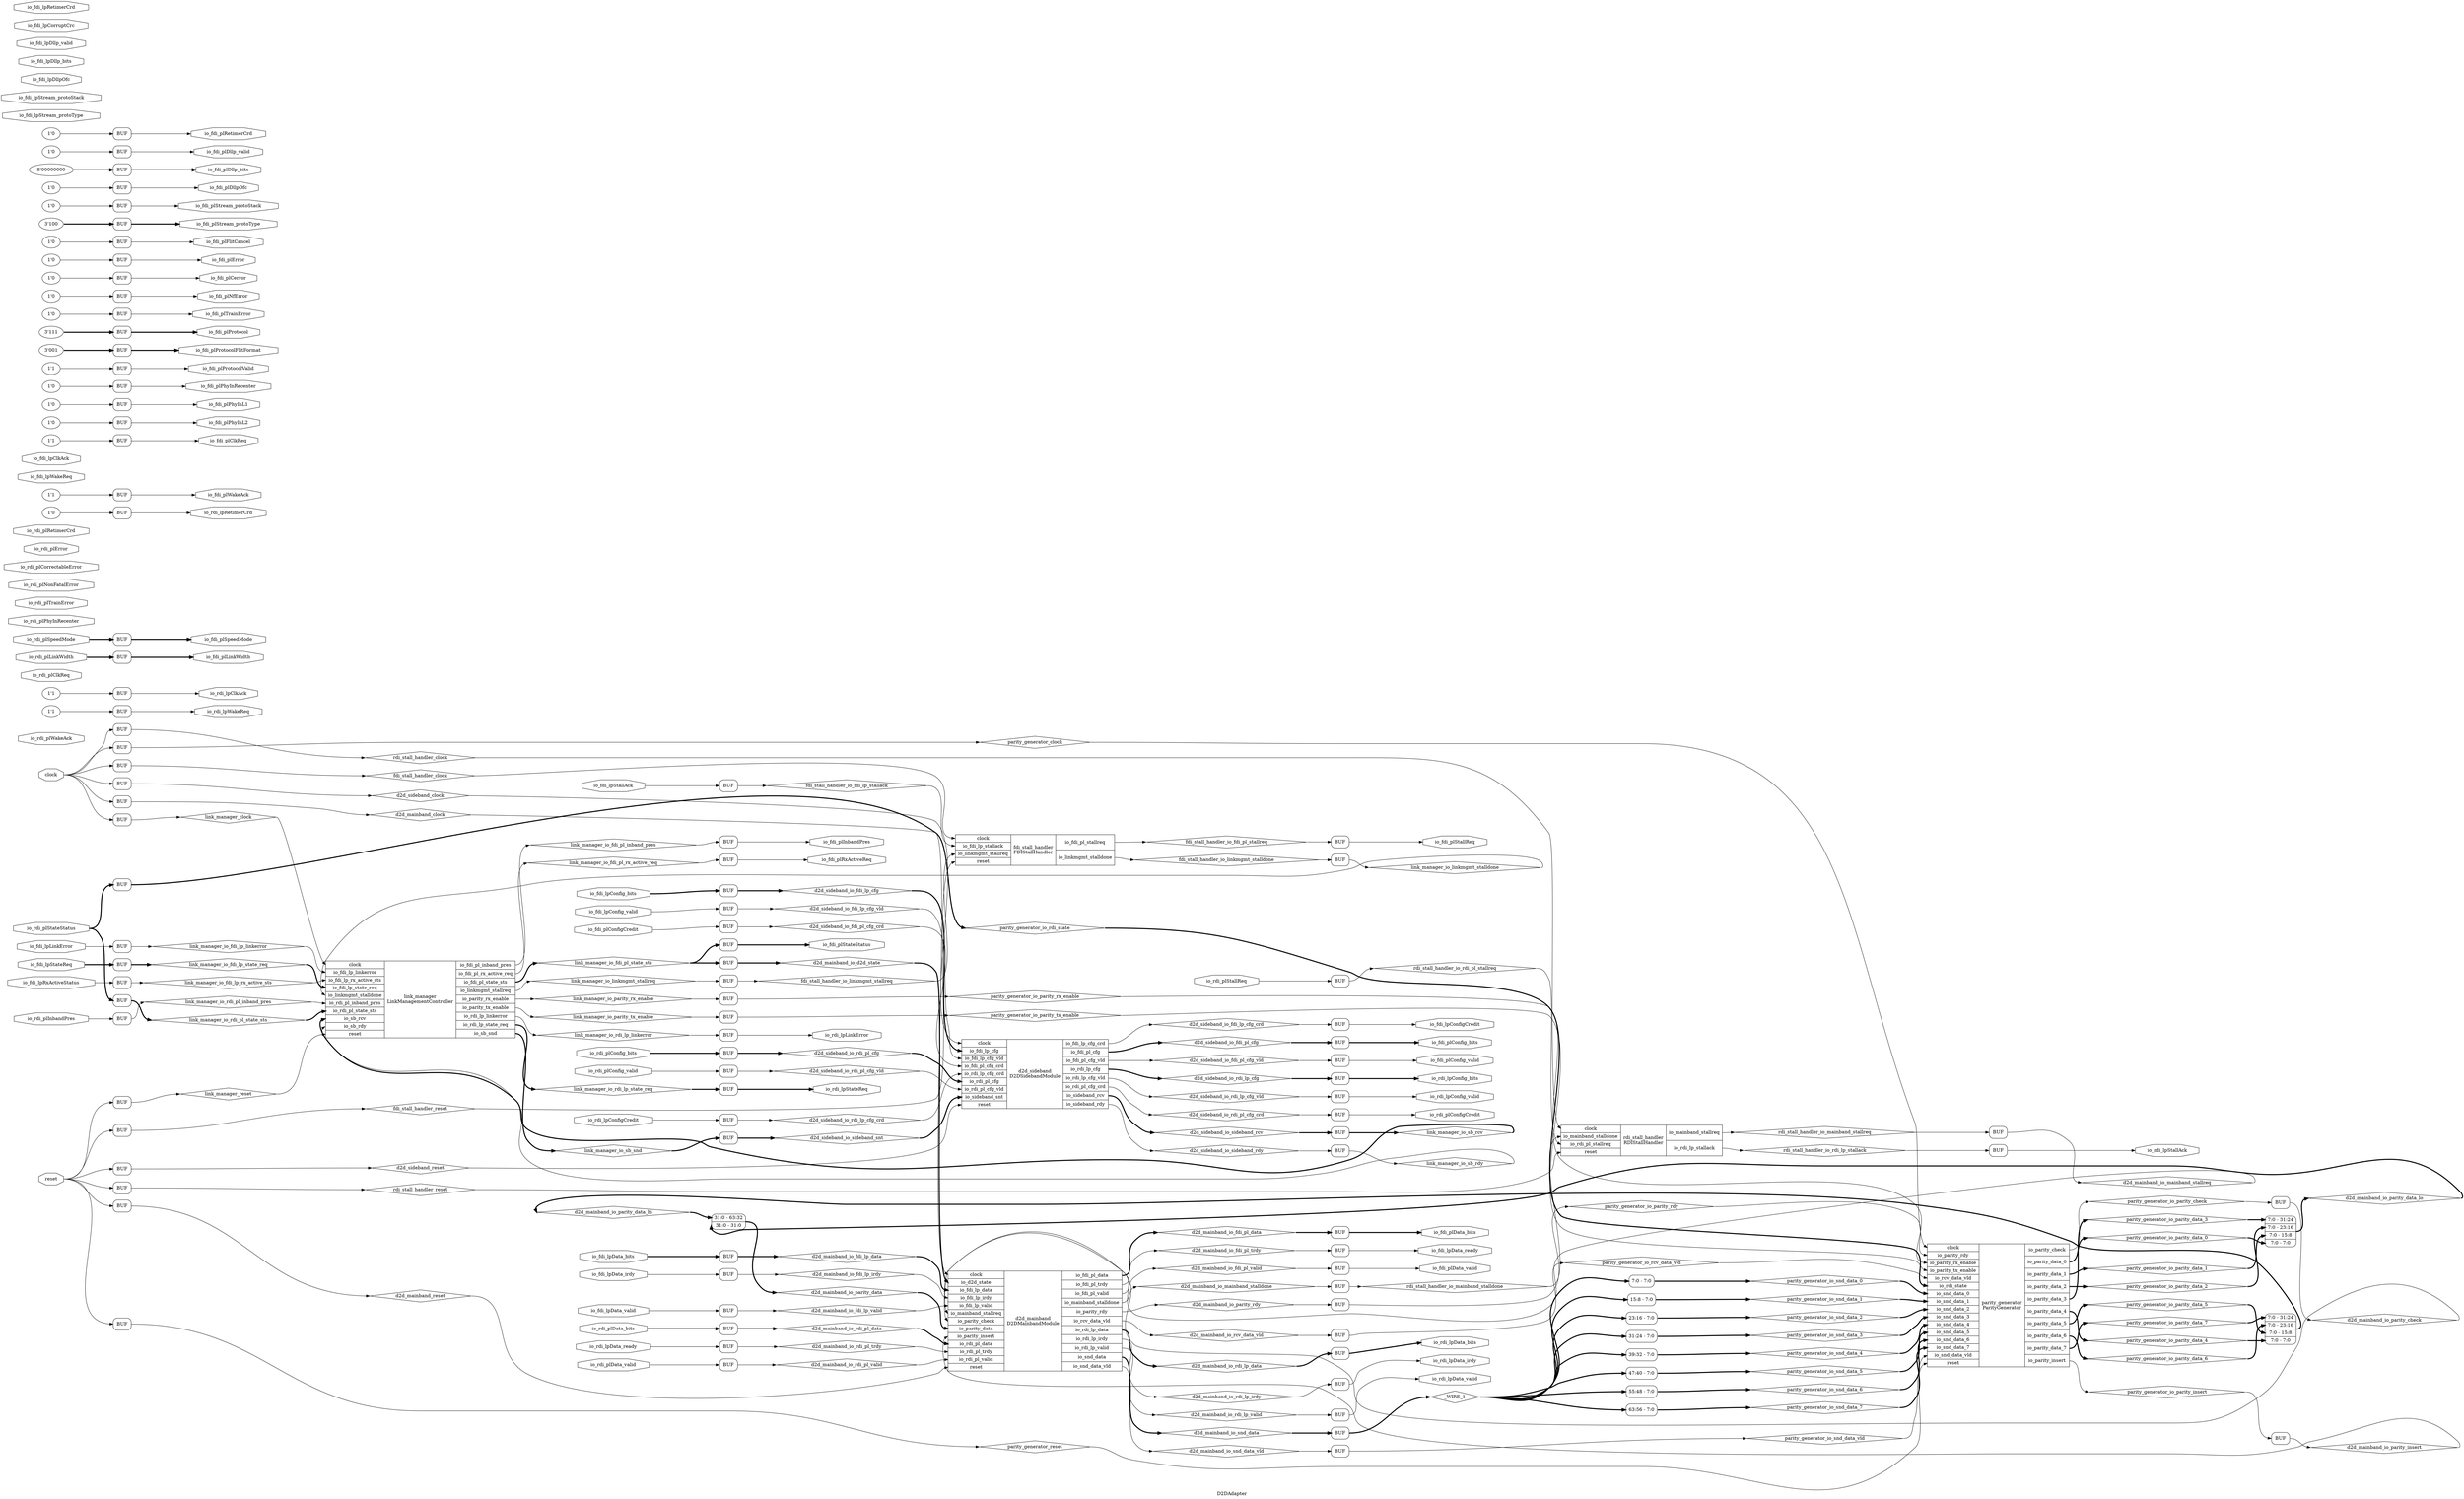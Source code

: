digraph "D2DAdapter" {
label="D2DAdapter";
rankdir="LR";
remincross=true;
n1 [ shape=diamond, label="d2d_mainband_io_parity_data_hi", color="black", fontcolor="black" ];
n2 [ shape=diamond, label="d2d_mainband_io_parity_data_lo", color="black", fontcolor="black" ];
n3 [ shape=diamond, label="_WIRE_1", color="black", fontcolor="black" ];
n4 [ shape=diamond, label="parity_generator_io_parity_tx_enable", color="black", fontcolor="black" ];
n5 [ shape=diamond, label="parity_generator_io_parity_rx_enable", color="black", fontcolor="black" ];
n6 [ shape=diamond, label="parity_generator_io_rdi_state", color="black", fontcolor="black" ];
n7 [ shape=diamond, label="parity_generator_io_parity_rdy", color="black", fontcolor="black" ];
n8 [ shape=diamond, label="parity_generator_io_parity_check", color="black", fontcolor="black" ];
n9 [ shape=diamond, label="parity_generator_io_parity_insert", color="black", fontcolor="black" ];
n10 [ shape=diamond, label="parity_generator_io_parity_data_7", color="black", fontcolor="black" ];
n11 [ shape=diamond, label="parity_generator_io_parity_data_6", color="black", fontcolor="black" ];
n12 [ shape=diamond, label="parity_generator_io_parity_data_5", color="black", fontcolor="black" ];
n13 [ shape=diamond, label="parity_generator_io_parity_data_4", color="black", fontcolor="black" ];
n14 [ shape=diamond, label="parity_generator_io_parity_data_3", color="black", fontcolor="black" ];
n15 [ shape=diamond, label="parity_generator_io_parity_data_2", color="black", fontcolor="black" ];
n16 [ shape=diamond, label="parity_generator_io_parity_data_1", color="black", fontcolor="black" ];
n17 [ shape=diamond, label="parity_generator_io_parity_data_0", color="black", fontcolor="black" ];
n18 [ shape=diamond, label="parity_generator_io_rcv_data_vld", color="black", fontcolor="black" ];
n19 [ shape=diamond, label="parity_generator_io_snd_data_vld", color="black", fontcolor="black" ];
n20 [ shape=diamond, label="parity_generator_io_snd_data_7", color="black", fontcolor="black" ];
n21 [ shape=diamond, label="parity_generator_io_snd_data_6", color="black", fontcolor="black" ];
n22 [ shape=diamond, label="parity_generator_io_snd_data_5", color="black", fontcolor="black" ];
n23 [ shape=diamond, label="parity_generator_io_snd_data_4", color="black", fontcolor="black" ];
n24 [ shape=diamond, label="parity_generator_io_snd_data_3", color="black", fontcolor="black" ];
n25 [ shape=diamond, label="parity_generator_io_snd_data_2", color="black", fontcolor="black" ];
n26 [ shape=diamond, label="parity_generator_io_snd_data_1", color="black", fontcolor="black" ];
n27 [ shape=diamond, label="parity_generator_io_snd_data_0", color="black", fontcolor="black" ];
n28 [ shape=diamond, label="parity_generator_reset", color="black", fontcolor="black" ];
n29 [ shape=diamond, label="parity_generator_clock", color="black", fontcolor="black" ];
n30 [ shape=diamond, label="d2d_mainband_io_parity_check", color="black", fontcolor="black" ];
n31 [ shape=diamond, label="d2d_mainband_io_parity_rdy", color="black", fontcolor="black" ];
n32 [ shape=diamond, label="d2d_mainband_io_parity_data", color="black", fontcolor="black" ];
n33 [ shape=diamond, label="d2d_mainband_io_parity_insert", color="black", fontcolor="black" ];
n34 [ shape=diamond, label="d2d_mainband_io_rcv_data_vld", color="black", fontcolor="black" ];
n35 [ shape=diamond, label="d2d_mainband_io_snd_data_vld", color="black", fontcolor="black" ];
n36 [ shape=diamond, label="d2d_mainband_io_snd_data", color="black", fontcolor="black" ];
n37 [ shape=diamond, label="d2d_mainband_io_mainband_stalldone", color="black", fontcolor="black" ];
n38 [ shape=diamond, label="d2d_mainband_io_mainband_stallreq", color="black", fontcolor="black" ];
n39 [ shape=diamond, label="d2d_mainband_io_d2d_state", color="black", fontcolor="black" ];
n40 [ shape=diamond, label="d2d_mainband_io_rdi_pl_data", color="black", fontcolor="black" ];
n41 [ shape=diamond, label="d2d_mainband_io_rdi_pl_valid", color="black", fontcolor="black" ];
n42 [ shape=diamond, label="d2d_mainband_io_rdi_pl_trdy", color="black", fontcolor="black" ];
n43 [ shape=diamond, label="d2d_mainband_io_rdi_lp_data", color="black", fontcolor="black" ];
n44 [ shape=diamond, label="d2d_mainband_io_rdi_lp_valid", color="black", fontcolor="black" ];
n45 [ shape=diamond, label="d2d_mainband_io_rdi_lp_irdy", color="black", fontcolor="black" ];
n46 [ shape=diamond, label="d2d_mainband_io_fdi_pl_data", color="black", fontcolor="black" ];
n47 [ shape=diamond, label="d2d_mainband_io_fdi_pl_valid", color="black", fontcolor="black" ];
n48 [ shape=diamond, label="d2d_mainband_io_fdi_pl_trdy", color="black", fontcolor="black" ];
n49 [ shape=diamond, label="d2d_mainband_io_fdi_lp_data", color="black", fontcolor="black" ];
n50 [ shape=diamond, label="d2d_mainband_io_fdi_lp_valid", color="black", fontcolor="black" ];
n51 [ shape=diamond, label="d2d_mainband_io_fdi_lp_irdy", color="black", fontcolor="black" ];
n52 [ shape=diamond, label="d2d_mainband_reset", color="black", fontcolor="black" ];
n53 [ shape=diamond, label="d2d_mainband_clock", color="black", fontcolor="black" ];
n54 [ shape=diamond, label="d2d_sideband_io_sideband_rdy", color="black", fontcolor="black" ];
n55 [ shape=diamond, label="d2d_sideband_io_sideband_snt", color="black", fontcolor="black" ];
n56 [ shape=diamond, label="d2d_sideband_io_sideband_rcv", color="black", fontcolor="black" ];
n57 [ shape=diamond, label="d2d_sideband_io_rdi_lp_cfg_crd", color="black", fontcolor="black" ];
n58 [ shape=diamond, label="d2d_sideband_io_rdi_lp_cfg_vld", color="black", fontcolor="black" ];
n59 [ shape=diamond, label="d2d_sideband_io_rdi_lp_cfg", color="black", fontcolor="black" ];
n60 [ shape=diamond, label="d2d_sideband_io_rdi_pl_cfg_crd", color="black", fontcolor="black" ];
n61 [ shape=diamond, label="d2d_sideband_io_rdi_pl_cfg_vld", color="black", fontcolor="black" ];
n62 [ shape=diamond, label="d2d_sideband_io_rdi_pl_cfg", color="black", fontcolor="black" ];
n63 [ shape=diamond, label="d2d_sideband_io_fdi_lp_cfg_crd", color="black", fontcolor="black" ];
n64 [ shape=diamond, label="d2d_sideband_io_fdi_lp_cfg_vld", color="black", fontcolor="black" ];
n65 [ shape=diamond, label="d2d_sideband_io_fdi_lp_cfg", color="black", fontcolor="black" ];
n66 [ shape=diamond, label="d2d_sideband_io_fdi_pl_cfg_crd", color="black", fontcolor="black" ];
n67 [ shape=diamond, label="d2d_sideband_io_fdi_pl_cfg_vld", color="black", fontcolor="black" ];
n68 [ shape=diamond, label="d2d_sideband_io_fdi_pl_cfg", color="black", fontcolor="black" ];
n69 [ shape=diamond, label="d2d_sideband_reset", color="black", fontcolor="black" ];
n70 [ shape=diamond, label="d2d_sideband_clock", color="black", fontcolor="black" ];
n71 [ shape=diamond, label="rdi_stall_handler_io_rdi_lp_stallack", color="black", fontcolor="black" ];
n72 [ shape=diamond, label="rdi_stall_handler_io_rdi_pl_stallreq", color="black", fontcolor="black" ];
n73 [ shape=diamond, label="rdi_stall_handler_io_mainband_stalldone", color="black", fontcolor="black" ];
n74 [ shape=diamond, label="rdi_stall_handler_io_mainband_stallreq", color="black", fontcolor="black" ];
n75 [ shape=diamond, label="rdi_stall_handler_reset", color="black", fontcolor="black" ];
n76 [ shape=diamond, label="rdi_stall_handler_clock", color="black", fontcolor="black" ];
n77 [ shape=diamond, label="fdi_stall_handler_io_fdi_lp_stallack", color="black", fontcolor="black" ];
n78 [ shape=diamond, label="fdi_stall_handler_io_fdi_pl_stallreq", color="black", fontcolor="black" ];
n79 [ shape=diamond, label="fdi_stall_handler_io_linkmgmt_stalldone", color="black", fontcolor="black" ];
n80 [ shape=diamond, label="fdi_stall_handler_io_linkmgmt_stallreq", color="black", fontcolor="black" ];
n81 [ shape=diamond, label="fdi_stall_handler_reset", color="black", fontcolor="black" ];
n82 [ shape=diamond, label="fdi_stall_handler_clock", color="black", fontcolor="black" ];
n83 [ shape=diamond, label="link_manager_io_parity_tx_enable", color="black", fontcolor="black" ];
n84 [ shape=diamond, label="link_manager_io_parity_rx_enable", color="black", fontcolor="black" ];
n85 [ shape=diamond, label="link_manager_io_linkmgmt_stalldone", color="black", fontcolor="black" ];
n86 [ shape=diamond, label="link_manager_io_linkmgmt_stallreq", color="black", fontcolor="black" ];
n87 [ shape=diamond, label="link_manager_io_sb_rdy", color="black", fontcolor="black" ];
n88 [ shape=diamond, label="link_manager_io_sb_rcv", color="black", fontcolor="black" ];
n89 [ shape=diamond, label="link_manager_io_sb_snd", color="black", fontcolor="black" ];
n90 [ shape=diamond, label="link_manager_io_rdi_pl_inband_pres", color="black", fontcolor="black" ];
n91 [ shape=diamond, label="link_manager_io_rdi_pl_state_sts", color="black", fontcolor="black" ];
n92 [ shape=diamond, label="link_manager_io_rdi_lp_state_req", color="black", fontcolor="black" ];
n93 [ shape=diamond, label="link_manager_io_rdi_lp_linkerror", color="black", fontcolor="black" ];
n94 [ shape=diamond, label="link_manager_io_fdi_pl_inband_pres", color="black", fontcolor="black" ];
n95 [ shape=diamond, label="link_manager_io_fdi_pl_rx_active_req", color="black", fontcolor="black" ];
n96 [ shape=diamond, label="link_manager_io_fdi_pl_state_sts", color="black", fontcolor="black" ];
n97 [ shape=diamond, label="link_manager_io_fdi_lp_rx_active_sts", color="black", fontcolor="black" ];
n98 [ shape=diamond, label="link_manager_io_fdi_lp_linkerror", color="black", fontcolor="black" ];
n99 [ shape=diamond, label="link_manager_io_fdi_lp_state_req", color="black", fontcolor="black" ];
n100 [ shape=diamond, label="link_manager_reset", color="black", fontcolor="black" ];
n101 [ shape=diamond, label="link_manager_clock", color="black", fontcolor="black" ];
n102 [ shape=octagon, label="io_rdi_lpConfigCredit", color="black", fontcolor="black" ];
n103 [ shape=octagon, label="io_rdi_lpConfig_bits", color="black", fontcolor="black" ];
n104 [ shape=octagon, label="io_rdi_lpConfig_valid", color="black", fontcolor="black" ];
n105 [ shape=octagon, label="io_rdi_plConfigCredit", color="black", fontcolor="black" ];
n106 [ shape=octagon, label="io_rdi_plConfig_bits", color="black", fontcolor="black" ];
n107 [ shape=octagon, label="io_rdi_plConfig_valid", color="black", fontcolor="black" ];
n108 [ shape=octagon, label="io_rdi_plWakeAck", color="black", fontcolor="black" ];
n109 [ shape=octagon, label="io_rdi_lpWakeReq", color="black", fontcolor="black" ];
n110 [ shape=octagon, label="io_rdi_lpClkAck", color="black", fontcolor="black" ];
n111 [ shape=octagon, label="io_rdi_plClkReq", color="black", fontcolor="black" ];
n112 [ shape=octagon, label="io_rdi_plLinkWidth", color="black", fontcolor="black" ];
n113 [ shape=octagon, label="io_rdi_plSpeedMode", color="black", fontcolor="black" ];
n114 [ shape=octagon, label="io_rdi_lpStallAck", color="black", fontcolor="black" ];
n115 [ shape=octagon, label="io_rdi_plStallReq", color="black", fontcolor="black" ];
n116 [ shape=octagon, label="io_rdi_plPhyInRecenter", color="black", fontcolor="black" ];
n117 [ shape=octagon, label="io_rdi_plTrainError", color="black", fontcolor="black" ];
n118 [ shape=octagon, label="io_rdi_plNonFatalError", color="black", fontcolor="black" ];
n119 [ shape=octagon, label="io_rdi_plCorrectableError", color="black", fontcolor="black" ];
n120 [ shape=octagon, label="io_rdi_plError", color="black", fontcolor="black" ];
n121 [ shape=octagon, label="io_rdi_plInbandPres", color="black", fontcolor="black" ];
n122 [ shape=octagon, label="io_rdi_plStateStatus", color="black", fontcolor="black" ];
n123 [ shape=octagon, label="io_rdi_lpLinkError", color="black", fontcolor="black" ];
n124 [ shape=octagon, label="io_rdi_lpStateReq", color="black", fontcolor="black" ];
n125 [ shape=octagon, label="io_rdi_plRetimerCrd", color="black", fontcolor="black" ];
n126 [ shape=octagon, label="io_rdi_lpRetimerCrd", color="black", fontcolor="black" ];
n127 [ shape=octagon, label="io_rdi_plData_bits", color="black", fontcolor="black" ];
n128 [ shape=octagon, label="io_rdi_plData_valid", color="black", fontcolor="black" ];
n129 [ shape=octagon, label="io_rdi_lpData_bits", color="black", fontcolor="black" ];
n130 [ shape=octagon, label="io_rdi_lpData_irdy", color="black", fontcolor="black" ];
n131 [ shape=octagon, label="io_rdi_lpData_valid", color="black", fontcolor="black" ];
n132 [ shape=octagon, label="io_rdi_lpData_ready", color="black", fontcolor="black" ];
n133 [ shape=octagon, label="io_fdi_lpConfigCredit", color="black", fontcolor="black" ];
n134 [ shape=octagon, label="io_fdi_lpConfig_bits", color="black", fontcolor="black" ];
n135 [ shape=octagon, label="io_fdi_lpConfig_valid", color="black", fontcolor="black" ];
n136 [ shape=octagon, label="io_fdi_plConfigCredit", color="black", fontcolor="black" ];
n137 [ shape=octagon, label="io_fdi_plConfig_bits", color="black", fontcolor="black" ];
n138 [ shape=octagon, label="io_fdi_plConfig_valid", color="black", fontcolor="black" ];
n139 [ shape=octagon, label="io_fdi_plWakeAck", color="black", fontcolor="black" ];
n140 [ shape=octagon, label="io_fdi_lpWakeReq", color="black", fontcolor="black" ];
n141 [ shape=octagon, label="io_fdi_lpClkAck", color="black", fontcolor="black" ];
n142 [ shape=octagon, label="io_fdi_plClkReq", color="black", fontcolor="black" ];
n143 [ shape=octagon, label="io_fdi_plLinkWidth", color="black", fontcolor="black" ];
n144 [ shape=octagon, label="io_fdi_plSpeedMode", color="black", fontcolor="black" ];
n145 [ shape=octagon, label="io_fdi_plPhyInL2", color="black", fontcolor="black" ];
n146 [ shape=octagon, label="io_fdi_plPhyInL1", color="black", fontcolor="black" ];
n147 [ shape=octagon, label="io_fdi_plPhyInRecenter", color="black", fontcolor="black" ];
n148 [ shape=octagon, label="io_fdi_lpStallAck", color="black", fontcolor="black" ];
n149 [ shape=octagon, label="io_fdi_plStallReq", color="black", fontcolor="black" ];
n150 [ shape=octagon, label="io_fdi_plProtocolValid", color="black", fontcolor="black" ];
n151 [ shape=octagon, label="io_fdi_plProtocolFlitFormat", color="black", fontcolor="black" ];
n152 [ shape=octagon, label="io_fdi_plProtocol", color="black", fontcolor="black" ];
n153 [ shape=octagon, label="io_fdi_lpRxActiveStatus", color="black", fontcolor="black" ];
n154 [ shape=octagon, label="io_fdi_plRxActiveReq", color="black", fontcolor="black" ];
n155 [ shape=octagon, label="io_fdi_plTrainError", color="black", fontcolor="black" ];
n156 [ shape=octagon, label="io_fdi_plNfError", color="black", fontcolor="black" ];
n157 [ shape=octagon, label="io_fdi_plCerror", color="black", fontcolor="black" ];
n158 [ shape=octagon, label="io_fdi_plError", color="black", fontcolor="black" ];
n159 [ shape=octagon, label="io_fdi_plInbandPres", color="black", fontcolor="black" ];
n160 [ shape=octagon, label="io_fdi_plStateStatus", color="black", fontcolor="black" ];
n161 [ shape=octagon, label="io_fdi_lpLinkError", color="black", fontcolor="black" ];
n162 [ shape=octagon, label="io_fdi_lpStateReq", color="black", fontcolor="black" ];
n163 [ shape=octagon, label="io_fdi_plFlitCancel", color="black", fontcolor="black" ];
n164 [ shape=octagon, label="io_fdi_plStream_protoType", color="black", fontcolor="black" ];
n165 [ shape=octagon, label="io_fdi_plStream_protoStack", color="black", fontcolor="black" ];
n166 [ shape=octagon, label="io_fdi_plDllpOfc", color="black", fontcolor="black" ];
n167 [ shape=octagon, label="io_fdi_plDllp_bits", color="black", fontcolor="black" ];
n168 [ shape=octagon, label="io_fdi_plDllp_valid", color="black", fontcolor="black" ];
n169 [ shape=octagon, label="io_fdi_plRetimerCrd", color="black", fontcolor="black" ];
n170 [ shape=octagon, label="io_fdi_lpStream_protoType", color="black", fontcolor="black" ];
n171 [ shape=octagon, label="io_fdi_lpStream_protoStack", color="black", fontcolor="black" ];
n172 [ shape=octagon, label="io_fdi_lpDllpOfc", color="black", fontcolor="black" ];
n173 [ shape=octagon, label="io_fdi_lpDllp_bits", color="black", fontcolor="black" ];
n174 [ shape=octagon, label="io_fdi_lpDllp_valid", color="black", fontcolor="black" ];
n175 [ shape=octagon, label="io_fdi_lpCorruptCrc", color="black", fontcolor="black" ];
n176 [ shape=octagon, label="io_fdi_lpRetimerCrd", color="black", fontcolor="black" ];
n177 [ shape=octagon, label="io_fdi_plData_bits", color="black", fontcolor="black" ];
n178 [ shape=octagon, label="io_fdi_plData_valid", color="black", fontcolor="black" ];
n179 [ shape=octagon, label="io_fdi_lpData_bits", color="black", fontcolor="black" ];
n180 [ shape=octagon, label="io_fdi_lpData_irdy", color="black", fontcolor="black" ];
n181 [ shape=octagon, label="io_fdi_lpData_valid", color="black", fontcolor="black" ];
n182 [ shape=octagon, label="io_fdi_lpData_ready", color="black", fontcolor="black" ];
n183 [ shape=octagon, label="reset", color="black", fontcolor="black" ];
n184 [ shape=octagon, label="clock", color="black", fontcolor="black" ];
c209 [ shape=record, label="{{<p184> clock|<p185> io_parity_rdy|<p186> io_parity_rx_enable|<p187> io_parity_tx_enable|<p188> io_rcv_data_vld|<p189> io_rdi_state|<p190> io_snd_data_0|<p191> io_snd_data_1|<p192> io_snd_data_2|<p193> io_snd_data_3|<p194> io_snd_data_4|<p195> io_snd_data_5|<p196> io_snd_data_6|<p197> io_snd_data_7|<p198> io_snd_data_vld|<p183> reset}|parity_generator\nParityGenerator|{<p199> io_parity_check|<p200> io_parity_data_0|<p201> io_parity_data_1|<p202> io_parity_data_2|<p203> io_parity_data_3|<p204> io_parity_data_4|<p205> io_parity_data_5|<p206> io_parity_data_6|<p207> io_parity_data_7|<p208> io_parity_insert}}" ];
c227 [ shape=record, label="{{<p184> clock|<p210> io_d2d_state|<p211> io_fdi_lp_data|<p212> io_fdi_lp_irdy|<p213> io_fdi_lp_valid|<p214> io_mainband_stallreq|<p199> io_parity_check|<p215> io_parity_data|<p208> io_parity_insert|<p216> io_rdi_pl_data|<p217> io_rdi_pl_trdy|<p218> io_rdi_pl_valid|<p183> reset}|d2d_mainband\nD2DMainbandModule|{<p219> io_fdi_pl_data|<p220> io_fdi_pl_trdy|<p221> io_fdi_pl_valid|<p222> io_mainband_stalldone|<p185> io_parity_rdy|<p188> io_rcv_data_vld|<p223> io_rdi_lp_data|<p224> io_rdi_lp_irdy|<p225> io_rdi_lp_valid|<p226> io_snd_data|<p198> io_snd_data_vld}}" ];
c243 [ shape=record, label="{{<p184> clock|<p228> io_fdi_lp_cfg|<p229> io_fdi_lp_cfg_vld|<p230> io_fdi_pl_cfg_crd|<p231> io_rdi_lp_cfg_crd|<p232> io_rdi_pl_cfg|<p233> io_rdi_pl_cfg_vld|<p234> io_sideband_snt|<p183> reset}|d2d_sideband\nD2DSidebandModule|{<p235> io_fdi_lp_cfg_crd|<p236> io_fdi_pl_cfg|<p237> io_fdi_pl_cfg_vld|<p238> io_rdi_lp_cfg|<p239> io_rdi_lp_cfg_vld|<p240> io_rdi_pl_cfg_crd|<p241> io_sideband_rcv|<p242> io_sideband_rdy}}" ];
c246 [ shape=record, label="{{<p184> clock|<p222> io_mainband_stalldone|<p244> io_rdi_pl_stallreq|<p183> reset}|rdi_stall_handler\nRDIStallHandler|{<p214> io_mainband_stallreq|<p245> io_rdi_lp_stallack}}" ];
c251 [ shape=record, label="{{<p184> clock|<p247> io_fdi_lp_stallack|<p248> io_linkmgmt_stallreq|<p183> reset}|fdi_stall_handler\nFDIStallHandler|{<p249> io_fdi_pl_stallreq|<p250> io_linkmgmt_stalldone}}" ];
c265 [ shape=record, label="{{<p184> clock|<p252> io_fdi_lp_linkerror|<p253> io_fdi_lp_rx_active_sts|<p254> io_fdi_lp_state_req|<p250> io_linkmgmt_stalldone|<p255> io_rdi_pl_inband_pres|<p256> io_rdi_pl_state_sts|<p257> io_sb_rcv|<p258> io_sb_rdy|<p183> reset}|link_manager\nLinkManagementController|{<p259> io_fdi_pl_inband_pres|<p260> io_fdi_pl_rx_active_req|<p261> io_fdi_pl_state_sts|<p248> io_linkmgmt_stallreq|<p186> io_parity_rx_enable|<p187> io_parity_tx_enable|<p262> io_rdi_lp_linkerror|<p263> io_rdi_lp_state_req|<p264> io_sb_snd}}" ];
x0 [shape=box, style=rounded, label="BUF"];
x1 [ shape=record, style=rounded, label="<s3> 7:0 - 31:24 |<s2> 7:0 - 23:16 |<s1> 7:0 - 15:8 |<s0> 7:0 - 7:0 " ];
x2 [ shape=record, style=rounded, label="<s3> 7:0 - 31:24 |<s2> 7:0 - 23:16 |<s1> 7:0 - 15:8 |<s0> 7:0 - 7:0 " ];
x3 [shape=box, style=rounded, label="BUF"];
x4 [shape=box, style=rounded, label="BUF"];
x5 [shape=box, style=rounded, label="BUF"];
v6 [ label="1'0" ];
x7 [shape=box, style=rounded, label="BUF"];
v8 [ label="1'0" ];
x9 [shape=box, style=rounded, label="BUF"];
v10 [ label="8'00000000" ];
x11 [shape=box, style=rounded, label="BUF"];
v12 [ label="1'0" ];
x13 [shape=box, style=rounded, label="BUF"];
v14 [ label="1'0" ];
x15 [shape=box, style=rounded, label="BUF"];
v16 [ label="3'100" ];
x17 [shape=box, style=rounded, label="BUF"];
v18 [ label="1'0" ];
x19 [shape=box, style=rounded, label="BUF"];
x20 [shape=box, style=rounded, label="BUF"];
x21 [shape=box, style=rounded, label="BUF"];
v22 [ label="1'0" ];
x23 [shape=box, style=rounded, label="BUF"];
v24 [ label="1'0" ];
x25 [shape=box, style=rounded, label="BUF"];
v26 [ label="1'0" ];
x27 [shape=box, style=rounded, label="BUF"];
v28 [ label="1'0" ];
x29 [shape=box, style=rounded, label="BUF"];
x30 [shape=box, style=rounded, label="BUF"];
v31 [ label="3'111" ];
x32 [shape=box, style=rounded, label="BUF"];
v33 [ label="3'001" ];
x34 [shape=box, style=rounded, label="BUF"];
v35 [ label="1'1" ];
x36 [shape=box, style=rounded, label="BUF"];
x37 [shape=box, style=rounded, label="BUF"];
v38 [ label="1'0" ];
x39 [shape=box, style=rounded, label="BUF"];
v40 [ label="1'0" ];
x41 [shape=box, style=rounded, label="BUF"];
v42 [ label="1'0" ];
x43 [shape=box, style=rounded, label="BUF"];
x44 [shape=box, style=rounded, label="BUF"];
x45 [shape=box, style=rounded, label="BUF"];
v46 [ label="1'1" ];
x47 [shape=box, style=rounded, label="BUF"];
v48 [ label="1'1" ];
x49 [shape=box, style=rounded, label="BUF"];
x50 [shape=box, style=rounded, label="BUF"];
x51 [shape=box, style=rounded, label="BUF"];
x52 [shape=box, style=rounded, label="BUF"];
x53 [shape=box, style=rounded, label="BUF"];
x54 [shape=box, style=rounded, label="BUF"];
x55 [shape=box, style=rounded, label="BUF"];
v56 [ label="1'0" ];
x57 [shape=box, style=rounded, label="BUF"];
x58 [shape=box, style=rounded, label="BUF"];
x59 [shape=box, style=rounded, label="BUF"];
x60 [shape=box, style=rounded, label="BUF"];
v61 [ label="1'1" ];
x62 [shape=box, style=rounded, label="BUF"];
v63 [ label="1'1" ];
x64 [shape=box, style=rounded, label="BUF"];
x65 [shape=box, style=rounded, label="BUF"];
x66 [shape=box, style=rounded, label="BUF"];
x67 [shape=box, style=rounded, label="BUF"];
x68 [shape=box, style=rounded, label="BUF"];
x69 [shape=box, style=rounded, label="BUF"];
x70 [shape=box, style=rounded, label="BUF"];
x71 [shape=box, style=rounded, label="BUF"];
x72 [shape=box, style=rounded, label="BUF"];
x73 [shape=box, style=rounded, label="BUF"];
x74 [shape=box, style=rounded, label="BUF"];
x75 [shape=box, style=rounded, label="BUF"];
x76 [shape=box, style=rounded, label="BUF"];
x77 [shape=box, style=rounded, label="BUF"];
x78 [shape=box, style=rounded, label="BUF"];
x79 [shape=box, style=rounded, label="BUF"];
x80 [shape=box, style=rounded, label="BUF"];
x81 [shape=box, style=rounded, label="BUF"];
x82 [shape=box, style=rounded, label="BUF"];
x83 [shape=box, style=rounded, label="BUF"];
x84 [shape=box, style=rounded, label="BUF"];
x85 [shape=box, style=rounded, label="BUF"];
x86 [shape=box, style=rounded, label="BUF"];
x87 [shape=box, style=rounded, label="BUF"];
x88 [shape=box, style=rounded, label="BUF"];
x89 [shape=box, style=rounded, label="BUF"];
x90 [shape=box, style=rounded, label="BUF"];
x91 [shape=box, style=rounded, label="BUF"];
x92 [shape=box, style=rounded, label="BUF"];
x93 [shape=box, style=rounded, label="BUF"];
x94 [shape=box, style=rounded, label="BUF"];
x95 [shape=box, style=rounded, label="BUF"];
x96 [shape=box, style=rounded, label="BUF"];
x97 [shape=box, style=rounded, label="BUF"];
x98 [shape=box, style=rounded, label="BUF"];
x99 [shape=box, style=rounded, label="BUF"];
x100 [shape=box, style=rounded, label="BUF"];
x101 [shape=box, style=rounded, label="BUF"];
x102 [shape=box, style=rounded, label="BUF"];
x103 [shape=box, style=rounded, label="BUF"];
x104 [shape=box, style=rounded, label="BUF"];
x105 [shape=box, style=rounded, label="BUF"];
x106 [ shape=record, style=rounded, label="<s1> 31:0 - 63:32 |<s0> 31:0 - 31:0 " ];
x107 [shape=box, style=rounded, label="BUF"];
x108 [shape=box, style=rounded, label="BUF"];
x109 [shape=box, style=rounded, label="BUF"];
x110 [ shape=record, style=rounded, label="<s0> 7:0 - 7:0 " ];
x111 [ shape=record, style=rounded, label="<s0> 15:8 - 7:0 " ];
x112 [ shape=record, style=rounded, label="<s0> 23:16 - 7:0 " ];
x113 [ shape=record, style=rounded, label="<s0> 31:24 - 7:0 " ];
x114 [ shape=record, style=rounded, label="<s0> 39:32 - 7:0 " ];
x115 [ shape=record, style=rounded, label="<s0> 47:40 - 7:0 " ];
x116 [ shape=record, style=rounded, label="<s0> 55:48 - 7:0 " ];
x117 [ shape=record, style=rounded, label="<s0> 63:56 - 7:0 " ];
x118 [shape=box, style=rounded, label="BUF"];
x119 [shape=box, style=rounded, label="BUF"];
x120 [shape=box, style=rounded, label="BUF"];
x121 [shape=box, style=rounded, label="BUF"];
x122 [shape=box, style=rounded, label="BUF"];
x123 [shape=box, style=rounded, label="BUF"];
x2:e -> n1:w [color="black", style="setlinewidth(3)", label=""];
n1:e -> x106:s1:w [color="black", style="setlinewidth(3)", label=""];
c209:p207:e -> n10:w [color="black", style="setlinewidth(3)", label=""];
n10:e -> x2:s3:w [color="black", style="setlinewidth(3)", label=""];
x69:e:e -> n100:w [color="black", label=""];
n100:e -> c265:p183:w [color="black", label=""];
x68:e:e -> n101:w [color="black", label=""];
n101:e -> c265:p184:w [color="black", label=""];
n102:e -> x93:w:w [color="black", label=""];
x67:e:e -> n103:w [color="black", style="setlinewidth(3)", label=""];
x66:e:e -> n104:w [color="black", label=""];
x65:e:e -> n105:w [color="black", label=""];
n106:e -> x91:w:w [color="black", style="setlinewidth(3)", label=""];
n107:e -> x92:w:w [color="black", label=""];
x64:e:e -> n109:w [color="black", label=""];
c209:p206:e -> n11:w [color="black", style="setlinewidth(3)", label=""];
n11:e -> x2:s2:w [color="black", style="setlinewidth(3)", label=""];
x62:e:e -> n110:w [color="black", label=""];
n112:e -> x45:w:w [color="black", style="setlinewidth(3)", label=""];
n113:e -> x44:w:w [color="black", style="setlinewidth(3)", label=""];
x60:e:e -> n114:w [color="black", label=""];
n115:e -> x85:w:w [color="black", label=""];
c209:p205:e -> n12:w [color="black", style="setlinewidth(3)", label=""];
n12:e -> x2:s1:w [color="black", style="setlinewidth(3)", label=""];
n121:e -> x74:w:w [color="black", label=""];
n122:e -> x121:w:w [color="black", style="setlinewidth(3)", label=""];
n122:e -> x73:w:w [color="black", style="setlinewidth(3)", label=""];
x59:e:e -> n123:w [color="black", label=""];
x58:e:e -> n124:w [color="black", style="setlinewidth(3)", label=""];
x57:e:e -> n126:w [color="black", label=""];
n127:e -> x102:w:w [color="black", style="setlinewidth(3)", label=""];
n128:e -> x101:w:w [color="black", label=""];
x55:e:e -> n129:w [color="black", style="setlinewidth(3)", label=""];
c209:p204:e -> n13:w [color="black", style="setlinewidth(3)", label=""];
n13:e -> x2:s0:w [color="black", style="setlinewidth(3)", label=""];
x54:e:e -> n130:w [color="black", label=""];
x53:e:e -> n131:w [color="black", label=""];
n132:e -> x100:w:w [color="black", label=""];
x52:e:e -> n133:w [color="black", label=""];
n134:e -> x89:w:w [color="black", style="setlinewidth(3)", label=""];
n135:e -> x90:w:w [color="black", label=""];
n136:e -> x88:w:w [color="black", label=""];
x51:e:e -> n137:w [color="black", style="setlinewidth(3)", label=""];
x50:e:e -> n138:w [color="black", label=""];
x49:e:e -> n139:w [color="black", label=""];
c209:p203:e -> n14:w [color="black", style="setlinewidth(3)", label=""];
n14:e -> x1:s3:w [color="black", style="setlinewidth(3)", label=""];
x47:e:e -> n142:w [color="black", label=""];
x45:e:e -> n143:w [color="black", style="setlinewidth(3)", label=""];
x44:e:e -> n144:w [color="black", style="setlinewidth(3)", label=""];
x43:e:e -> n145:w [color="black", label=""];
x41:e:e -> n146:w [color="black", label=""];
x39:e:e -> n147:w [color="black", label=""];
n148:e -> x81:w:w [color="black", label=""];
x37:e:e -> n149:w [color="black", label=""];
c209:p202:e -> n15:w [color="black", style="setlinewidth(3)", label=""];
n15:e -> x1:s2:w [color="black", style="setlinewidth(3)", label=""];
x36:e:e -> n150:w [color="black", label=""];
x34:e:e -> n151:w [color="black", style="setlinewidth(3)", label=""];
x32:e:e -> n152:w [color="black", style="setlinewidth(3)", label=""];
n153:e -> x72:w:w [color="black", label=""];
x30:e:e -> n154:w [color="black", label=""];
x29:e:e -> n155:w [color="black", label=""];
x27:e:e -> n156:w [color="black", label=""];
x25:e:e -> n157:w [color="black", label=""];
x23:e:e -> n158:w [color="black", label=""];
x21:e:e -> n159:w [color="black", label=""];
c209:p201:e -> n16:w [color="black", style="setlinewidth(3)", label=""];
n16:e -> x1:s1:w [color="black", style="setlinewidth(3)", label=""];
x20:e:e -> n160:w [color="black", style="setlinewidth(3)", label=""];
n161:e -> x71:w:w [color="black", label=""];
n162:e -> x70:w:w [color="black", style="setlinewidth(3)", label=""];
x19:e:e -> n163:w [color="black", label=""];
x17:e:e -> n164:w [color="black", style="setlinewidth(3)", label=""];
x15:e:e -> n165:w [color="black", label=""];
x13:e:e -> n166:w [color="black", label=""];
x11:e:e -> n167:w [color="black", style="setlinewidth(3)", label=""];
x9:e:e -> n168:w [color="black", label=""];
x7:e:e -> n169:w [color="black", label=""];
c209:p200:e -> n17:w [color="black", style="setlinewidth(3)", label=""];
n17:e -> x1:s0:w [color="black", style="setlinewidth(3)", label=""];
x5:e:e -> n177:w [color="black", style="setlinewidth(3)", label=""];
x4:e:e -> n178:w [color="black", label=""];
n179:e -> x99:w:w [color="black", style="setlinewidth(3)", label=""];
x119:e:e -> n18:w [color="black", label=""];
n18:e -> c209:p188:w [color="black", label=""];
n180:e -> x97:w:w [color="black", label=""];
n181:e -> x98:w:w [color="black", label=""];
x3:e:e -> n182:w [color="black", label=""];
n183:e -> x109:w:w [color="black", label=""];
n183:e -> x69:w:w [color="black", label=""];
n183:e -> x79:w:w [color="black", label=""];
n183:e -> x83:w:w [color="black", label=""];
n183:e -> x87:w:w [color="black", label=""];
n183:e -> x96:w:w [color="black", label=""];
n184:e -> x108:w:w [color="black", label=""];
n184:e -> x68:w:w [color="black", label=""];
n184:e -> x78:w:w [color="black", label=""];
n184:e -> x82:w:w [color="black", label=""];
n184:e -> x86:w:w [color="black", label=""];
n184:e -> x95:w:w [color="black", label=""];
x118:e:e -> n19:w [color="black", label=""];
n19:e -> c209:p198:w [color="black", label=""];
x1:e -> n2:w [color="black", style="setlinewidth(3)", label=""];
n2:e -> x106:s0:w [color="black", style="setlinewidth(3)", label=""];
x117:e -> n20:w [color="black", style="setlinewidth(3)", label=""];
n20:e -> c209:p197:w [color="black", style="setlinewidth(3)", label=""];
x116:e -> n21:w [color="black", style="setlinewidth(3)", label=""];
n21:e -> c209:p196:w [color="black", style="setlinewidth(3)", label=""];
x115:e -> n22:w [color="black", style="setlinewidth(3)", label=""];
n22:e -> c209:p195:w [color="black", style="setlinewidth(3)", label=""];
x114:e -> n23:w [color="black", style="setlinewidth(3)", label=""];
n23:e -> c209:p194:w [color="black", style="setlinewidth(3)", label=""];
x113:e -> n24:w [color="black", style="setlinewidth(3)", label=""];
n24:e -> c209:p193:w [color="black", style="setlinewidth(3)", label=""];
x112:e -> n25:w [color="black", style="setlinewidth(3)", label=""];
n25:e -> c209:p192:w [color="black", style="setlinewidth(3)", label=""];
x111:e -> n26:w [color="black", style="setlinewidth(3)", label=""];
n26:e -> c209:p191:w [color="black", style="setlinewidth(3)", label=""];
x110:e -> n27:w [color="black", style="setlinewidth(3)", label=""];
n27:e -> c209:p190:w [color="black", style="setlinewidth(3)", label=""];
x109:e:e -> n28:w [color="black", label=""];
n28:e -> c209:p183:w [color="black", label=""];
x108:e:e -> n29:w [color="black", label=""];
n29:e -> c209:p184:w [color="black", label=""];
x0:e:e -> n3:w [color="black", style="setlinewidth(3)", label=""];
n3:e -> x110:s0:w [color="black", style="setlinewidth(3)", label=""];
n3:e -> x111:s0:w [color="black", style="setlinewidth(3)", label=""];
n3:e -> x112:s0:w [color="black", style="setlinewidth(3)", label=""];
n3:e -> x113:s0:w [color="black", style="setlinewidth(3)", label=""];
n3:e -> x114:s0:w [color="black", style="setlinewidth(3)", label=""];
n3:e -> x115:s0:w [color="black", style="setlinewidth(3)", label=""];
n3:e -> x116:s0:w [color="black", style="setlinewidth(3)", label=""];
n3:e -> x117:s0:w [color="black", style="setlinewidth(3)", label=""];
x107:e:e -> n30:w [color="black", label=""];
n30:e -> c227:p199:w [color="black", label=""];
c227:p185:e -> n31:w [color="black", label=""];
n31:e -> x120:w:w [color="black", label=""];
x106:e -> n32:w [color="black", style="setlinewidth(3)", label=""];
n32:e -> c227:p215:w [color="black", style="setlinewidth(3)", label=""];
x105:e:e -> n33:w [color="black", label=""];
n33:e -> c227:p208:w [color="black", label=""];
c227:p188:e -> n34:w [color="black", label=""];
n34:e -> x119:w:w [color="black", label=""];
c227:p198:e -> n35:w [color="black", label=""];
n35:e -> x118:w:w [color="black", label=""];
c227:p226:e -> n36:w [color="black", style="setlinewidth(3)", label=""];
n36:e -> x0:w:w [color="black", style="setlinewidth(3)", label=""];
c227:p222:e -> n37:w [color="black", label=""];
n37:e -> x84:w:w [color="black", label=""];
x104:e:e -> n38:w [color="black", label=""];
n38:e -> c227:p214:w [color="black", label=""];
x103:e:e -> n39:w [color="black", style="setlinewidth(3)", label=""];
n39:e -> c227:p210:w [color="black", style="setlinewidth(3)", label=""];
x123:e:e -> n4:w [color="black", label=""];
n4:e -> c209:p187:w [color="black", label=""];
x102:e:e -> n40:w [color="black", style="setlinewidth(3)", label=""];
n40:e -> c227:p216:w [color="black", style="setlinewidth(3)", label=""];
x101:e:e -> n41:w [color="black", label=""];
n41:e -> c227:p218:w [color="black", label=""];
x100:e:e -> n42:w [color="black", label=""];
n42:e -> c227:p217:w [color="black", label=""];
c227:p223:e -> n43:w [color="black", style="setlinewidth(3)", label=""];
n43:e -> x55:w:w [color="black", style="setlinewidth(3)", label=""];
c227:p225:e -> n44:w [color="black", label=""];
n44:e -> x53:w:w [color="black", label=""];
c227:p224:e -> n45:w [color="black", label=""];
n45:e -> x54:w:w [color="black", label=""];
c227:p219:e -> n46:w [color="black", style="setlinewidth(3)", label=""];
n46:e -> x5:w:w [color="black", style="setlinewidth(3)", label=""];
c227:p221:e -> n47:w [color="black", label=""];
n47:e -> x4:w:w [color="black", label=""];
c227:p220:e -> n48:w [color="black", label=""];
n48:e -> x3:w:w [color="black", label=""];
x99:e:e -> n49:w [color="black", style="setlinewidth(3)", label=""];
n49:e -> c227:p211:w [color="black", style="setlinewidth(3)", label=""];
x122:e:e -> n5:w [color="black", label=""];
n5:e -> c209:p186:w [color="black", label=""];
x98:e:e -> n50:w [color="black", label=""];
n50:e -> c227:p213:w [color="black", label=""];
x97:e:e -> n51:w [color="black", label=""];
n51:e -> c227:p212:w [color="black", label=""];
x96:e:e -> n52:w [color="black", label=""];
n52:e -> c227:p183:w [color="black", label=""];
x95:e:e -> n53:w [color="black", label=""];
n53:e -> c227:p184:w [color="black", label=""];
c243:p242:e -> n54:w [color="black", label=""];
n54:e -> x76:w:w [color="black", label=""];
x94:e:e -> n55:w [color="black", style="setlinewidth(3)", label=""];
n55:e -> c243:p234:w [color="black", style="setlinewidth(3)", label=""];
c243:p241:e -> n56:w [color="black", style="setlinewidth(3)", label=""];
n56:e -> x75:w:w [color="black", style="setlinewidth(3)", label=""];
x93:e:e -> n57:w [color="black", label=""];
n57:e -> c243:p231:w [color="black", label=""];
c243:p239:e -> n58:w [color="black", label=""];
n58:e -> x66:w:w [color="black", label=""];
c243:p238:e -> n59:w [color="black", style="setlinewidth(3)", label=""];
n59:e -> x67:w:w [color="black", style="setlinewidth(3)", label=""];
x121:e:e -> n6:w [color="black", style="setlinewidth(3)", label=""];
n6:e -> c209:p189:w [color="black", style="setlinewidth(3)", label=""];
c243:p240:e -> n60:w [color="black", label=""];
n60:e -> x65:w:w [color="black", label=""];
x92:e:e -> n61:w [color="black", label=""];
n61:e -> c243:p233:w [color="black", label=""];
x91:e:e -> n62:w [color="black", style="setlinewidth(3)", label=""];
n62:e -> c243:p232:w [color="black", style="setlinewidth(3)", label=""];
c243:p235:e -> n63:w [color="black", label=""];
n63:e -> x52:w:w [color="black", label=""];
x90:e:e -> n64:w [color="black", label=""];
n64:e -> c243:p229:w [color="black", label=""];
x89:e:e -> n65:w [color="black", style="setlinewidth(3)", label=""];
n65:e -> c243:p228:w [color="black", style="setlinewidth(3)", label=""];
x88:e:e -> n66:w [color="black", label=""];
n66:e -> c243:p230:w [color="black", label=""];
c243:p237:e -> n67:w [color="black", label=""];
n67:e -> x50:w:w [color="black", label=""];
c243:p236:e -> n68:w [color="black", style="setlinewidth(3)", label=""];
n68:e -> x51:w:w [color="black", style="setlinewidth(3)", label=""];
x87:e:e -> n69:w [color="black", label=""];
n69:e -> c243:p183:w [color="black", label=""];
x120:e:e -> n7:w [color="black", label=""];
n7:e -> c209:p185:w [color="black", label=""];
x86:e:e -> n70:w [color="black", label=""];
n70:e -> c243:p184:w [color="black", label=""];
c246:p245:e -> n71:w [color="black", label=""];
n71:e -> x60:w:w [color="black", label=""];
x85:e:e -> n72:w [color="black", label=""];
n72:e -> c246:p244:w [color="black", label=""];
x84:e:e -> n73:w [color="black", label=""];
n73:e -> c246:p222:w [color="black", label=""];
c246:p214:e -> n74:w [color="black", label=""];
n74:e -> x104:w:w [color="black", label=""];
x83:e:e -> n75:w [color="black", label=""];
n75:e -> c246:p183:w [color="black", label=""];
x82:e:e -> n76:w [color="black", label=""];
n76:e -> c246:p184:w [color="black", label=""];
x81:e:e -> n77:w [color="black", label=""];
n77:e -> c251:p247:w [color="black", label=""];
c251:p249:e -> n78:w [color="black", label=""];
n78:e -> x37:w:w [color="black", label=""];
c251:p250:e -> n79:w [color="black", label=""];
n79:e -> x77:w:w [color="black", label=""];
c209:p199:e -> n8:w [color="black", label=""];
n8:e -> x107:w:w [color="black", label=""];
x80:e:e -> n80:w [color="black", label=""];
n80:e -> c251:p248:w [color="black", label=""];
x79:e:e -> n81:w [color="black", label=""];
n81:e -> c251:p183:w [color="black", label=""];
x78:e:e -> n82:w [color="black", label=""];
n82:e -> c251:p184:w [color="black", label=""];
c265:p187:e -> n83:w [color="black", label=""];
n83:e -> x123:w:w [color="black", label=""];
c265:p186:e -> n84:w [color="black", label=""];
n84:e -> x122:w:w [color="black", label=""];
x77:e:e -> n85:w [color="black", label=""];
n85:e -> c265:p250:w [color="black", label=""];
c265:p248:e -> n86:w [color="black", label=""];
n86:e -> x80:w:w [color="black", label=""];
x76:e:e -> n87:w [color="black", label=""];
n87:e -> c265:p258:w [color="black", label=""];
x75:e:e -> n88:w [color="black", style="setlinewidth(3)", label=""];
n88:e -> c265:p257:w [color="black", style="setlinewidth(3)", label=""];
c265:p264:e -> n89:w [color="black", style="setlinewidth(3)", label=""];
n89:e -> x94:w:w [color="black", style="setlinewidth(3)", label=""];
c209:p208:e -> n9:w [color="black", label=""];
n9:e -> x105:w:w [color="black", label=""];
x74:e:e -> n90:w [color="black", label=""];
n90:e -> c265:p255:w [color="black", label=""];
x73:e:e -> n91:w [color="black", style="setlinewidth(3)", label=""];
n91:e -> c265:p256:w [color="black", style="setlinewidth(3)", label=""];
c265:p263:e -> n92:w [color="black", style="setlinewidth(3)", label=""];
n92:e -> x58:w:w [color="black", style="setlinewidth(3)", label=""];
c265:p262:e -> n93:w [color="black", label=""];
n93:e -> x59:w:w [color="black", label=""];
c265:p259:e -> n94:w [color="black", label=""];
n94:e -> x21:w:w [color="black", label=""];
c265:p260:e -> n95:w [color="black", label=""];
n95:e -> x30:w:w [color="black", label=""];
c265:p261:e -> n96:w [color="black", style="setlinewidth(3)", label=""];
n96:e -> x103:w:w [color="black", style="setlinewidth(3)", label=""];
n96:e -> x20:w:w [color="black", style="setlinewidth(3)", label=""];
x72:e:e -> n97:w [color="black", label=""];
n97:e -> c265:p253:w [color="black", label=""];
x71:e:e -> n98:w [color="black", label=""];
n98:e -> c265:p252:w [color="black", label=""];
x70:e:e -> n99:w [color="black", style="setlinewidth(3)", label=""];
n99:e -> c265:p254:w [color="black", style="setlinewidth(3)", label=""];
v10:e -> x11:w:w [color="black", style="setlinewidth(3)", label=""];
v12:e -> x13:w:w [color="black", label=""];
v14:e -> x15:w:w [color="black", label=""];
v16:e -> x17:w:w [color="black", style="setlinewidth(3)", label=""];
v18:e -> x19:w:w [color="black", label=""];
v22:e -> x23:w:w [color="black", label=""];
v24:e -> x25:w:w [color="black", label=""];
v26:e -> x27:w:w [color="black", label=""];
v28:e -> x29:w:w [color="black", label=""];
v31:e -> x32:w:w [color="black", style="setlinewidth(3)", label=""];
v33:e -> x34:w:w [color="black", style="setlinewidth(3)", label=""];
v35:e -> x36:w:w [color="black", label=""];
v38:e -> x39:w:w [color="black", label=""];
v40:e -> x41:w:w [color="black", label=""];
v42:e -> x43:w:w [color="black", label=""];
v46:e -> x47:w:w [color="black", label=""];
v48:e -> x49:w:w [color="black", label=""];
v56:e -> x57:w:w [color="black", label=""];
v6:e -> x7:w:w [color="black", label=""];
v61:e -> x62:w:w [color="black", label=""];
v63:e -> x64:w:w [color="black", label=""];
v8:e -> x9:w:w [color="black", label=""];
}

